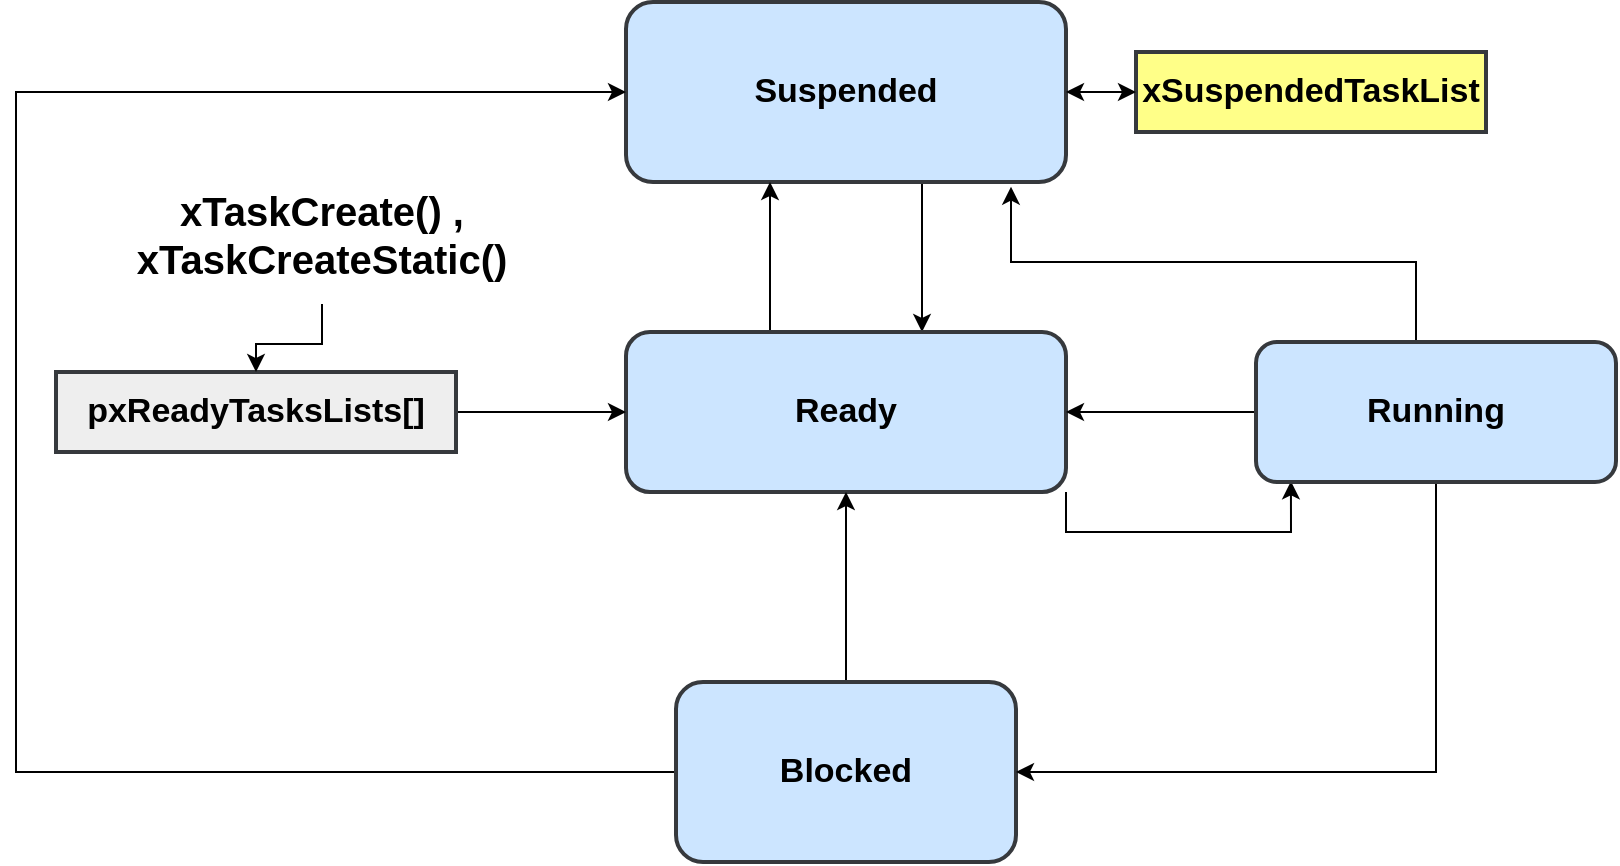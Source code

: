 <mxfile version="18.1.1" type="github">
  <diagram id="vIzVMyiabT15ts59GRQ8" name="Page-1">
    <mxGraphModel dx="1578" dy="784" grid="1" gridSize="10" guides="1" tooltips="1" connect="1" arrows="1" fold="1" page="1" pageScale="1" pageWidth="850" pageHeight="1100" math="0" shadow="0">
      <root>
        <mxCell id="0" />
        <mxCell id="1" parent="0" />
        <mxCell id="shI915pPz38To5PjgWUX-15" style="edgeStyle=orthogonalEdgeStyle;rounded=0;orthogonalLoop=1;jettySize=auto;html=1;exitX=0.75;exitY=1;exitDx=0;exitDy=0;entryX=0.75;entryY=0;entryDx=0;entryDy=0;fontSize=20;" edge="1" parent="1">
          <mxGeometry relative="1" as="geometry">
            <mxPoint x="463" y="210" as="sourcePoint" />
            <mxPoint x="463" y="285" as="targetPoint" />
          </mxGeometry>
        </mxCell>
        <mxCell id="shI915pPz38To5PjgWUX-1" value="Suspended" style="rounded=1;whiteSpace=wrap;html=1;fillColor=#cce5ff;strokeColor=#36393d;strokeWidth=2;fontStyle=1;fontSize=17;labelPosition=center;verticalLabelPosition=middle;align=center;verticalAlign=middle;textDirection=ltr;" vertex="1" parent="1">
          <mxGeometry x="315" y="120" width="220" height="90" as="geometry" />
        </mxCell>
        <mxCell id="shI915pPz38To5PjgWUX-14" style="edgeStyle=orthogonalEdgeStyle;rounded=0;orthogonalLoop=1;jettySize=auto;html=1;exitX=0.25;exitY=0;exitDx=0;exitDy=0;entryX=0.25;entryY=1;entryDx=0;entryDy=0;fontSize=20;" edge="1" parent="1">
          <mxGeometry relative="1" as="geometry">
            <mxPoint x="387" y="285" as="sourcePoint" />
            <mxPoint x="387" y="210" as="targetPoint" />
          </mxGeometry>
        </mxCell>
        <mxCell id="shI915pPz38To5PjgWUX-18" style="edgeStyle=orthogonalEdgeStyle;rounded=0;orthogonalLoop=1;jettySize=auto;html=1;exitX=1;exitY=1;exitDx=0;exitDy=0;entryX=0.097;entryY=0.995;entryDx=0;entryDy=0;entryPerimeter=0;fontSize=20;" edge="1" parent="1" source="shI915pPz38To5PjgWUX-2" target="shI915pPz38To5PjgWUX-4">
          <mxGeometry relative="1" as="geometry" />
        </mxCell>
        <mxCell id="shI915pPz38To5PjgWUX-2" value="Ready" style="rounded=1;whiteSpace=wrap;html=1;fillColor=#cce5ff;strokeColor=#36393d;strokeWidth=2;fontStyle=1;fontSize=17;" vertex="1" parent="1">
          <mxGeometry x="315" y="285" width="220" height="80" as="geometry" />
        </mxCell>
        <mxCell id="shI915pPz38To5PjgWUX-16" style="edgeStyle=orthogonalEdgeStyle;rounded=0;orthogonalLoop=1;jettySize=auto;html=1;exitX=0.5;exitY=0;exitDx=0;exitDy=0;fontSize=20;" edge="1" parent="1" source="shI915pPz38To5PjgWUX-3" target="shI915pPz38To5PjgWUX-2">
          <mxGeometry relative="1" as="geometry" />
        </mxCell>
        <mxCell id="shI915pPz38To5PjgWUX-26" style="edgeStyle=orthogonalEdgeStyle;rounded=0;orthogonalLoop=1;jettySize=auto;html=1;fontSize=20;entryX=0;entryY=0.5;entryDx=0;entryDy=0;" edge="1" parent="1" source="shI915pPz38To5PjgWUX-3" target="shI915pPz38To5PjgWUX-1">
          <mxGeometry relative="1" as="geometry">
            <mxPoint x="10" y="240" as="targetPoint" />
            <Array as="points">
              <mxPoint x="10" y="505" />
              <mxPoint x="10" y="165" />
            </Array>
          </mxGeometry>
        </mxCell>
        <mxCell id="shI915pPz38To5PjgWUX-3" value="Blocked" style="rounded=1;whiteSpace=wrap;html=1;fillColor=#cce5ff;strokeColor=#36393d;strokeWidth=2;fontStyle=1;fontSize=17;" vertex="1" parent="1">
          <mxGeometry x="340" y="460" width="170" height="90" as="geometry" />
        </mxCell>
        <mxCell id="shI915pPz38To5PjgWUX-17" style="edgeStyle=orthogonalEdgeStyle;rounded=0;orthogonalLoop=1;jettySize=auto;html=1;fontSize=20;" edge="1" parent="1" source="shI915pPz38To5PjgWUX-4" target="shI915pPz38To5PjgWUX-2">
          <mxGeometry relative="1" as="geometry" />
        </mxCell>
        <mxCell id="shI915pPz38To5PjgWUX-23" style="edgeStyle=orthogonalEdgeStyle;rounded=0;orthogonalLoop=1;jettySize=auto;html=1;entryX=0.875;entryY=1.026;entryDx=0;entryDy=0;fontSize=20;exitX=0.25;exitY=0;exitDx=0;exitDy=0;entryPerimeter=0;" edge="1" parent="1" source="shI915pPz38To5PjgWUX-4" target="shI915pPz38To5PjgWUX-1">
          <mxGeometry relative="1" as="geometry">
            <mxPoint x="680" y="270" as="sourcePoint" />
            <Array as="points">
              <mxPoint x="710" y="290" />
              <mxPoint x="710" y="250" />
              <mxPoint x="507" y="250" />
            </Array>
          </mxGeometry>
        </mxCell>
        <mxCell id="shI915pPz38To5PjgWUX-24" style="edgeStyle=orthogonalEdgeStyle;rounded=0;orthogonalLoop=1;jettySize=auto;html=1;entryX=1;entryY=0.5;entryDx=0;entryDy=0;fontSize=20;exitX=0.5;exitY=1;exitDx=0;exitDy=0;" edge="1" parent="1" source="shI915pPz38To5PjgWUX-4" target="shI915pPz38To5PjgWUX-3">
          <mxGeometry relative="1" as="geometry" />
        </mxCell>
        <mxCell id="shI915pPz38To5PjgWUX-4" value="Running " style="rounded=1;whiteSpace=wrap;html=1;fillColor=#cce5ff;strokeColor=#36393d;strokeWidth=2;fontStyle=1;fontSize=17;" vertex="1" parent="1">
          <mxGeometry x="630" y="290" width="180" height="70" as="geometry" />
        </mxCell>
        <mxCell id="shI915pPz38To5PjgWUX-5" value="xSuspendedTaskList" style="rounded=0;whiteSpace=wrap;html=1;fontSize=17;strokeWidth=2;fillColor=#ffff88;strokeColor=#36393d;fontStyle=1" vertex="1" parent="1">
          <mxGeometry x="570" y="145" width="175" height="40" as="geometry" />
        </mxCell>
        <mxCell id="shI915pPz38To5PjgWUX-7" value="" style="endArrow=classic;startArrow=classic;html=1;rounded=0;fontSize=17;entryX=0;entryY=0.5;entryDx=0;entryDy=0;exitX=1;exitY=0.5;exitDx=0;exitDy=0;" edge="1" parent="1" source="shI915pPz38To5PjgWUX-1" target="shI915pPz38To5PjgWUX-5">
          <mxGeometry width="50" height="50" relative="1" as="geometry">
            <mxPoint x="330" y="350" as="sourcePoint" />
            <mxPoint x="380" y="300" as="targetPoint" />
          </mxGeometry>
        </mxCell>
        <mxCell id="shI915pPz38To5PjgWUX-10" style="edgeStyle=orthogonalEdgeStyle;rounded=0;orthogonalLoop=1;jettySize=auto;html=1;fontSize=17;" edge="1" parent="1" source="shI915pPz38To5PjgWUX-8" target="shI915pPz38To5PjgWUX-2">
          <mxGeometry relative="1" as="geometry" />
        </mxCell>
        <mxCell id="shI915pPz38To5PjgWUX-8" value="pxReadyTasksLists[]" style="rounded=0;whiteSpace=wrap;html=1;fontSize=17;strokeWidth=2;fillColor=#eeeeee;strokeColor=#36393d;fontStyle=1" vertex="1" parent="1">
          <mxGeometry x="30" y="305" width="200" height="40" as="geometry" />
        </mxCell>
        <mxCell id="shI915pPz38To5PjgWUX-12" style="edgeStyle=orthogonalEdgeStyle;rounded=0;orthogonalLoop=1;jettySize=auto;html=1;fontSize=17;" edge="1" parent="1" source="shI915pPz38To5PjgWUX-11" target="shI915pPz38To5PjgWUX-8">
          <mxGeometry relative="1" as="geometry">
            <mxPoint x="95" y="290" as="targetPoint" />
          </mxGeometry>
        </mxCell>
        <mxCell id="shI915pPz38To5PjgWUX-11" value="xTaskCreate() , xTaskCreateStatic()" style="text;html=1;strokeColor=none;fillColor=none;align=center;verticalAlign=middle;whiteSpace=wrap;rounded=0;fontSize=20;fontStyle=1" vertex="1" parent="1">
          <mxGeometry x="108" y="201" width="110" height="70" as="geometry" />
        </mxCell>
      </root>
    </mxGraphModel>
  </diagram>
</mxfile>
